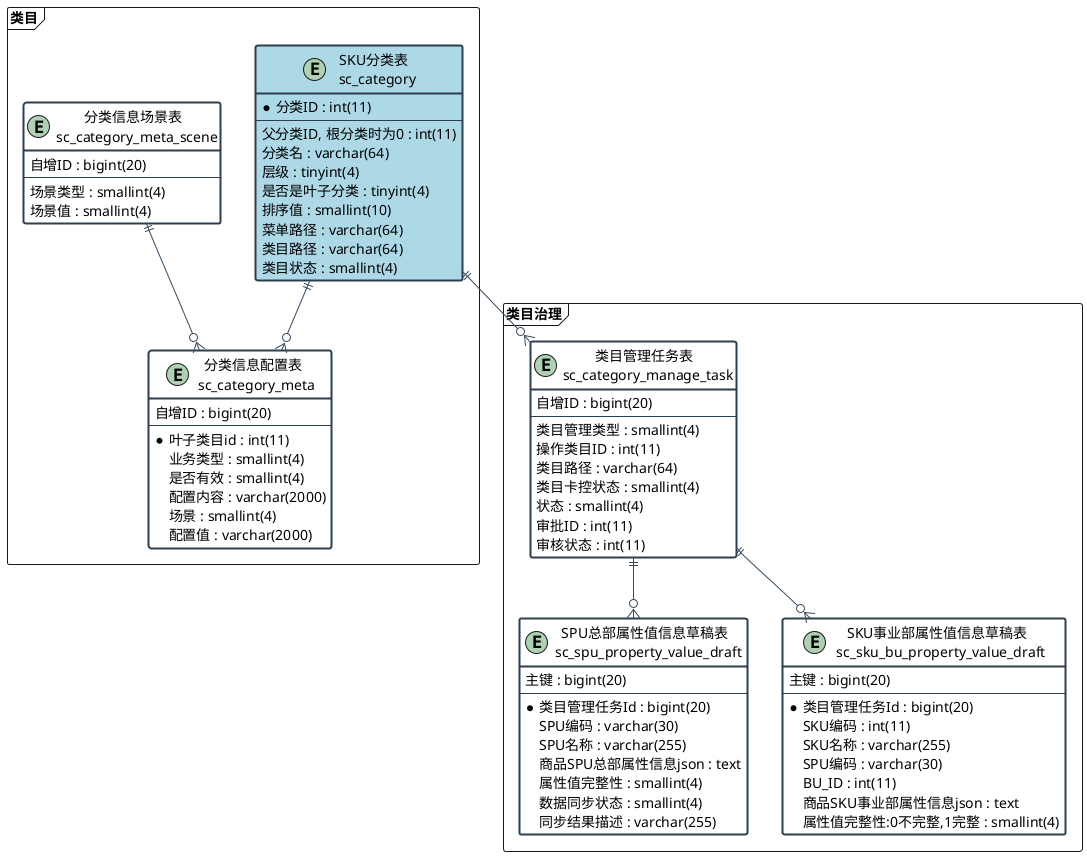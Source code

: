 @startuml
!define ENTITY_BORDER_COLOR #2C3E50
!define ENTITY_BACKGROUND_COLOR #FFFFFF
!define ENTITY_FONT_COLOR #000000
!define RELATION_BORDER_COLOR #34495E
!define RELATION_ARROW_COLOR #34495E
!define RELATION_FONT_COLOR #34495E

skinparam class {
    BorderColor ENTITY_BORDER_COLOR
    BackgroundColor ENTITY_BACKGROUND_COLOR
    FontColor ENTITY_FONT_COLOR
    ArrowColor RELATION_ARROW_COLOR
    BorderThickness 2
}

skinparam relationship {
    BorderColor RELATION_BORDER_COLOR
    FontColor RELATION_FONT_COLOR
    Thickness 2
}

package "类目" <<frame>> {
    entity "SKU分类表 \n sc_category" as category #lightblue {
        * 分类ID : int(11)
        --
        父分类ID, 根分类时为0 : int(11)
        分类名 : varchar(64)
        层级 : tinyint(4)
        是否是叶子分类 : tinyint(4)
        排序值 : smallint(10)
        菜单路径 : varchar(64)
        类目路径 : varchar(64)
        类目状态 : smallint(4)
    }

    entity "分类信息场景表 \n sc_category_meta_scene" as category_m_s {
        自增ID : bigint(20)
        --
        场景类型 : smallint(4)
        场景值 : smallint(4)
    }

    entity "分类信息配置表 \n sc_category_meta" as category_m {
        自增ID : bigint(20)
        --
        * 叶子类目id : int(11)
        业务类型 : smallint(4)
        是否有效 : smallint(4)
        配置内容 : varchar(2000)
        场景 : smallint(4)
        配置值 : varchar(2000)
    }

}

package "类目治理" <<frame>> {
    entity "类目管理任务表 \n sc_category_manage_task" as category_m_t {
        自增ID : bigint(20)
        --
        类目管理类型 : smallint(4)
        操作类目ID : int(11)
        类目路径 : varchar(64)
        类目卡控状态 : smallint(4)
        状态 : smallint(4)
        审批ID : int(11)
        审核状态 : int(11)
    }

    entity "SPU总部属性值信息草稿表 \n sc_spu_property_value_draft" as spu_p_v_d {
        主键 : bigint(20)
        --
        * 类目管理任务Id : bigint(20)
        SPU编码 : varchar(30)
        SPU名称 : varchar(255)
        商品SPU总部属性信息json : text
        属性值完整性 : smallint(4)
        数据同步状态 : smallint(4)
        同步结果描述 : varchar(255)
    }

    entity "SKU事业部属性值信息草稿表 \n sc_sku_bu_property_value_draft" as sku_b_p_v_d {
        主键 : bigint(20)
        --
        *类目管理任务Id : bigint(20)
        SKU编码 : int(11)
        SKU名称 : varchar(255)
        SPU编码 : varchar(30)
        BU_ID : int(11)
        商品SKU事业部属性信息json : text
        属性值完整性:0不完整,1完整 : smallint(4)
    }


}

category ||--o{ category_m_t
category ||--o{ category_m
category_m_s ||--o{ category_m

category_m_t ||--o{ spu_p_v_d
category_m_t ||--o{ sku_b_p_v_d

@enduml